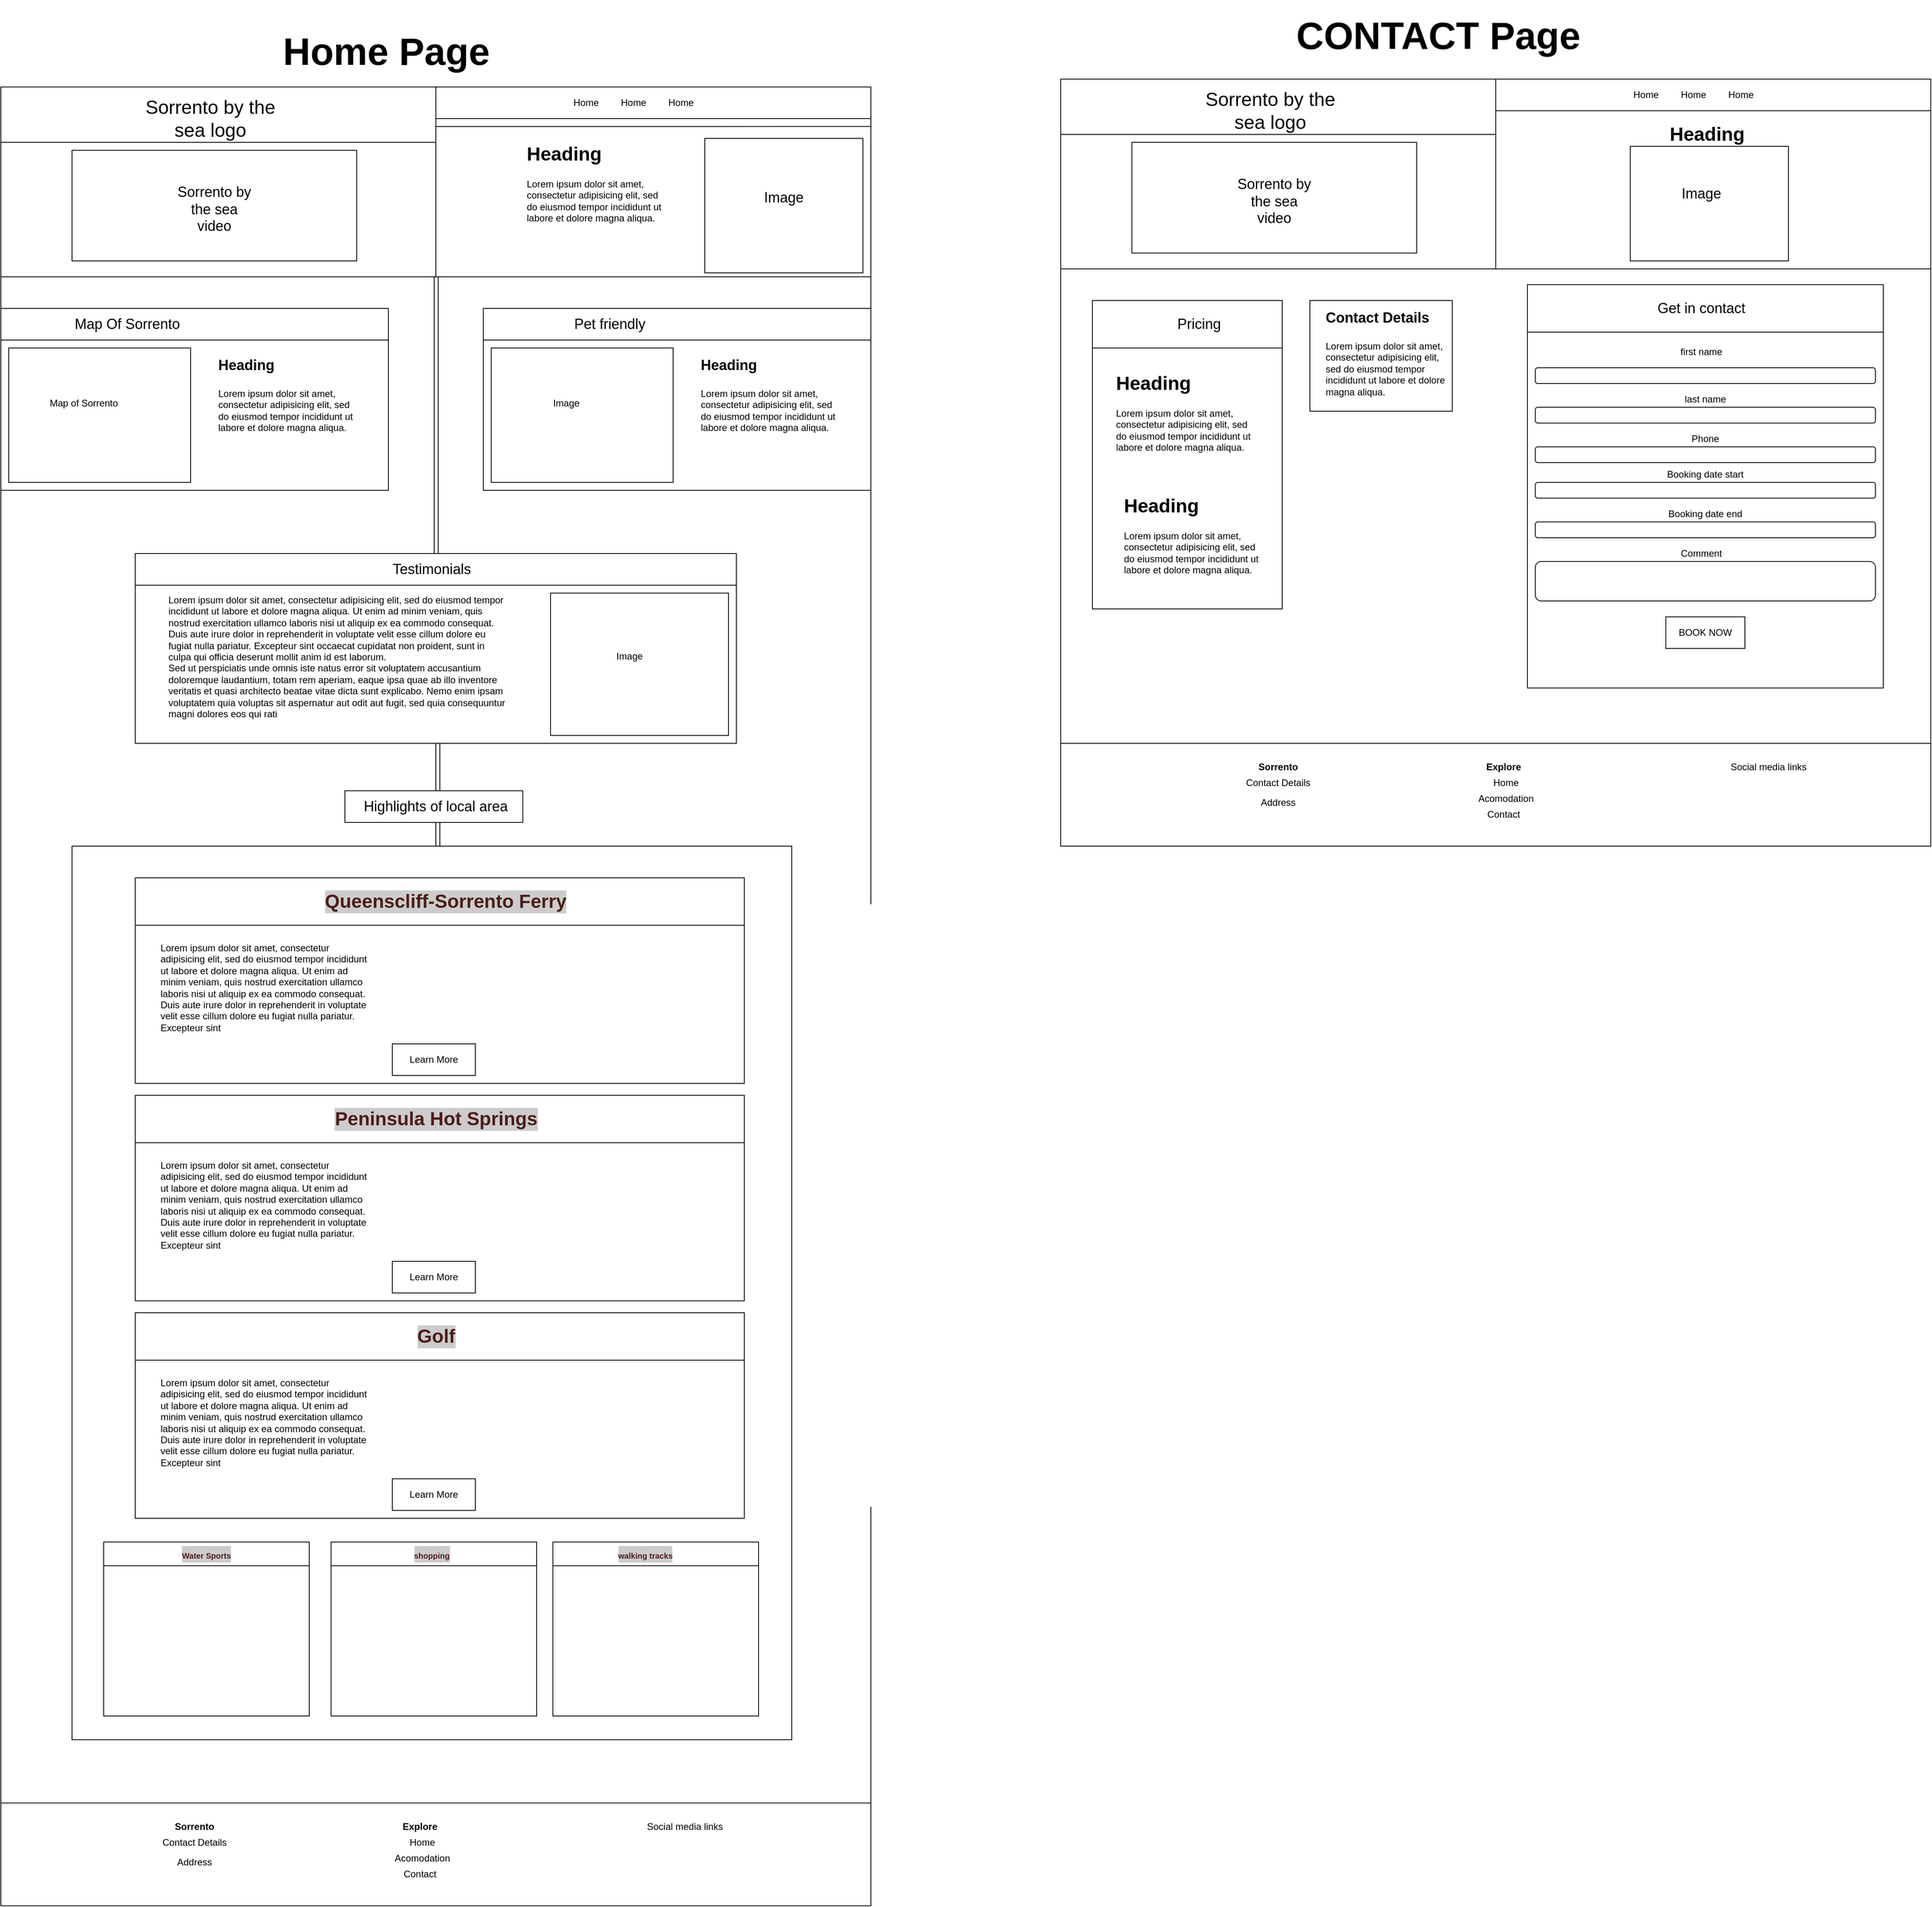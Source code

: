 <mxfile version="13.6.9" type="github">
  <diagram name="Page-1" id="03018318-947c-dd8e-b7a3-06fadd420f32">
    <mxGraphModel dx="1955" dy="1689" grid="1" gridSize="10" guides="1" tooltips="1" connect="1" arrows="1" fold="1" page="1" pageScale="1" pageWidth="1100" pageHeight="850" background="#ffffff" math="0" shadow="0">
      <root>
        <mxCell id="0" />
        <mxCell id="1" parent="0" />
        <mxCell id="rN2n2UMtnNxQBnkrzZtM-392" value="" style="rounded=0;whiteSpace=wrap;html=1;" vertex="1" parent="1">
          <mxGeometry x="1910" y="230" width="490" height="430" as="geometry" />
        </mxCell>
        <mxCell id="rN2n2UMtnNxQBnkrzZtM-379" value="" style="rounded=0;whiteSpace=wrap;html=1;" vertex="1" parent="1">
          <mxGeometry x="558" y="1150" width="5" height="350" as="geometry" />
        </mxCell>
        <mxCell id="rN2n2UMtnNxQBnkrzZtM-97" value="" style="rounded=0;whiteSpace=wrap;html=1;" vertex="1" parent="1">
          <mxGeometry x="550" y="60" width="550" height="180" as="geometry" />
        </mxCell>
        <mxCell id="rN2n2UMtnNxQBnkrzZtM-83" value="" style="rounded=0;whiteSpace=wrap;html=1;" vertex="1" parent="1">
          <mxGeometry width="1100" height="2300" as="geometry" />
        </mxCell>
        <mxCell id="rN2n2UMtnNxQBnkrzZtM-52" value="" style="rounded=0;whiteSpace=wrap;html=1;" vertex="1" parent="1">
          <mxGeometry x="170" y="1000" width="770" height="60" as="geometry" />
        </mxCell>
        <mxCell id="rN2n2UMtnNxQBnkrzZtM-1" value="" style="rounded=0;whiteSpace=wrap;html=1;" vertex="1" parent="1">
          <mxGeometry width="550" height="240" as="geometry" />
        </mxCell>
        <mxCell id="rN2n2UMtnNxQBnkrzZtM-2" value="" style="rounded=0;whiteSpace=wrap;html=1;" vertex="1" parent="1">
          <mxGeometry x="550" width="550" height="240" as="geometry" />
        </mxCell>
        <mxCell id="rN2n2UMtnNxQBnkrzZtM-3" value="" style="rounded=0;whiteSpace=wrap;html=1;" vertex="1" parent="1">
          <mxGeometry width="550" height="70" as="geometry" />
        </mxCell>
        <mxCell id="rN2n2UMtnNxQBnkrzZtM-4" value="&lt;font style=&quot;font-size: 24px&quot;&gt;Sorrento by the sea logo&lt;/font&gt;" style="text;html=1;strokeColor=none;fillColor=none;align=center;verticalAlign=middle;whiteSpace=wrap;rounded=0;" vertex="1" parent="1">
          <mxGeometry x="160" y="30" width="210" height="20" as="geometry" />
        </mxCell>
        <mxCell id="rN2n2UMtnNxQBnkrzZtM-5" value="" style="rounded=0;whiteSpace=wrap;html=1;" vertex="1" parent="1">
          <mxGeometry x="90" y="80" width="360" height="140" as="geometry" />
        </mxCell>
        <mxCell id="rN2n2UMtnNxQBnkrzZtM-6" value="&lt;font style=&quot;font-size: 18px&quot;&gt;Sorrento by the sea video&lt;/font&gt;" style="text;html=1;strokeColor=none;fillColor=none;align=center;verticalAlign=middle;whiteSpace=wrap;rounded=0;" vertex="1" parent="1">
          <mxGeometry x="220" y="130" width="100" height="50" as="geometry" />
        </mxCell>
        <mxCell id="rN2n2UMtnNxQBnkrzZtM-7" value="" style="rounded=0;whiteSpace=wrap;html=1;" vertex="1" parent="1">
          <mxGeometry x="550" width="550" height="40" as="geometry" />
        </mxCell>
        <mxCell id="rN2n2UMtnNxQBnkrzZtM-8" value="Home" style="text;html=1;strokeColor=none;fillColor=none;align=center;verticalAlign=middle;whiteSpace=wrap;rounded=0;" vertex="1" parent="1">
          <mxGeometry x="720" y="10" width="40" height="20" as="geometry" />
        </mxCell>
        <mxCell id="rN2n2UMtnNxQBnkrzZtM-9" value="Home" style="text;html=1;strokeColor=none;fillColor=none;align=center;verticalAlign=middle;whiteSpace=wrap;rounded=0;" vertex="1" parent="1">
          <mxGeometry x="780" y="10" width="40" height="20" as="geometry" />
        </mxCell>
        <mxCell id="rN2n2UMtnNxQBnkrzZtM-10" value="Home" style="text;html=1;strokeColor=none;fillColor=none;align=center;verticalAlign=middle;whiteSpace=wrap;rounded=0;" vertex="1" parent="1">
          <mxGeometry x="840" y="10" width="40" height="20" as="geometry" />
        </mxCell>
        <mxCell id="rN2n2UMtnNxQBnkrzZtM-11" value="" style="rounded=0;whiteSpace=wrap;html=1;" vertex="1" parent="1">
          <mxGeometry x="890" y="65" width="200" height="170" as="geometry" />
        </mxCell>
        <mxCell id="rN2n2UMtnNxQBnkrzZtM-12" value="&lt;font style=&quot;font-size: 18px&quot;&gt;Image&lt;/font&gt;" style="text;html=1;strokeColor=none;fillColor=none;align=center;verticalAlign=middle;whiteSpace=wrap;rounded=0;" vertex="1" parent="1">
          <mxGeometry x="950" y="105" width="80" height="70" as="geometry" />
        </mxCell>
        <mxCell id="rN2n2UMtnNxQBnkrzZtM-13" value="&lt;h1&gt;Heading&lt;/h1&gt;&lt;p&gt;Lorem ipsum dolor sit amet, consectetur adipisicing elit, sed do eiusmod tempor incididunt ut labore et dolore magna aliqua.&lt;/p&gt;" style="text;html=1;strokeColor=none;fillColor=none;spacing=5;spacingTop=-20;whiteSpace=wrap;overflow=hidden;rounded=0;" vertex="1" parent="1">
          <mxGeometry x="660" y="65" width="190" height="120" as="geometry" />
        </mxCell>
        <mxCell id="rN2n2UMtnNxQBnkrzZtM-17" value="" style="rounded=0;whiteSpace=wrap;html=1;" vertex="1" parent="1">
          <mxGeometry x="550" y="760" width="5" height="350" as="geometry" />
        </mxCell>
        <mxCell id="rN2n2UMtnNxQBnkrzZtM-19" value="" style="rounded=0;whiteSpace=wrap;html=1;" vertex="1" parent="1">
          <mxGeometry y="280" width="490" height="230" as="geometry" />
        </mxCell>
        <mxCell id="rN2n2UMtnNxQBnkrzZtM-21" value="" style="rounded=0;whiteSpace=wrap;html=1;" vertex="1" parent="1">
          <mxGeometry y="280" width="490" height="40" as="geometry" />
        </mxCell>
        <mxCell id="rN2n2UMtnNxQBnkrzZtM-22" value="&lt;font style=&quot;font-size: 18px&quot;&gt;Map Of Sorrento&lt;/font&gt;" style="text;html=1;strokeColor=none;fillColor=none;align=center;verticalAlign=middle;whiteSpace=wrap;rounded=0;" vertex="1" parent="1">
          <mxGeometry x="70" y="285" width="180" height="30" as="geometry" />
        </mxCell>
        <mxCell id="rN2n2UMtnNxQBnkrzZtM-24" value="" style="rounded=0;whiteSpace=wrap;html=1;" vertex="1" parent="1">
          <mxGeometry x="10" y="330" width="230" height="170" as="geometry" />
        </mxCell>
        <mxCell id="rN2n2UMtnNxQBnkrzZtM-25" value="Map of Sorrento&lt;br&gt;" style="text;html=1;strokeColor=none;fillColor=none;align=center;verticalAlign=middle;whiteSpace=wrap;rounded=0;" vertex="1" parent="1">
          <mxGeometry x="50" y="370" width="110" height="60" as="geometry" />
        </mxCell>
        <mxCell id="rN2n2UMtnNxQBnkrzZtM-27" value="&lt;h1&gt;&lt;font style=&quot;font-size: 18px&quot;&gt;Heading&lt;/font&gt;&lt;/h1&gt;&lt;p&gt;Lorem ipsum dolor sit amet, consectetur adipisicing elit, sed do eiusmod tempor incididunt ut labore et dolore magna aliqua.&lt;/p&gt;" style="text;html=1;strokeColor=none;fillColor=none;spacing=5;spacingTop=-20;whiteSpace=wrap;overflow=hidden;rounded=0;" vertex="1" parent="1">
          <mxGeometry x="270" y="330" width="190" height="120" as="geometry" />
        </mxCell>
        <mxCell id="rN2n2UMtnNxQBnkrzZtM-32" value="" style="rounded=0;whiteSpace=wrap;html=1;" vertex="1" parent="1">
          <mxGeometry x="610" y="280" width="490" height="230" as="geometry" />
        </mxCell>
        <mxCell id="rN2n2UMtnNxQBnkrzZtM-33" value="" style="rounded=0;whiteSpace=wrap;html=1;" vertex="1" parent="1">
          <mxGeometry x="610" y="280" width="490" height="40" as="geometry" />
        </mxCell>
        <mxCell id="rN2n2UMtnNxQBnkrzZtM-34" value="&lt;font style=&quot;font-size: 18px&quot;&gt;Pet friendly&lt;/font&gt;" style="text;html=1;strokeColor=none;fillColor=none;align=center;verticalAlign=middle;whiteSpace=wrap;rounded=0;" vertex="1" parent="1">
          <mxGeometry x="680" y="285" width="180" height="30" as="geometry" />
        </mxCell>
        <mxCell id="rN2n2UMtnNxQBnkrzZtM-35" value="" style="rounded=0;whiteSpace=wrap;html=1;" vertex="1" parent="1">
          <mxGeometry x="620" y="330" width="230" height="170" as="geometry" />
        </mxCell>
        <mxCell id="rN2n2UMtnNxQBnkrzZtM-36" value="Image" style="text;html=1;strokeColor=none;fillColor=none;align=center;verticalAlign=middle;whiteSpace=wrap;rounded=0;" vertex="1" parent="1">
          <mxGeometry x="660" y="370" width="110" height="60" as="geometry" />
        </mxCell>
        <mxCell id="rN2n2UMtnNxQBnkrzZtM-37" value="&lt;h1&gt;&lt;font style=&quot;font-size: 18px&quot;&gt;Heading&lt;/font&gt;&lt;/h1&gt;&lt;p&gt;Lorem ipsum dolor sit amet, consectetur adipisicing elit, sed do eiusmod tempor incididunt ut labore et dolore magna aliqua.&lt;/p&gt;" style="text;html=1;strokeColor=none;fillColor=none;spacing=5;spacingTop=-20;whiteSpace=wrap;overflow=hidden;rounded=0;" vertex="1" parent="1">
          <mxGeometry x="880" y="330" width="190" height="120" as="geometry" />
        </mxCell>
        <mxCell id="rN2n2UMtnNxQBnkrzZtM-38" value="" style="rounded=0;whiteSpace=wrap;html=1;" vertex="1" parent="1">
          <mxGeometry x="170" y="590" width="760" height="240" as="geometry" />
        </mxCell>
        <mxCell id="rN2n2UMtnNxQBnkrzZtM-39" value="" style="rounded=0;whiteSpace=wrap;html=1;" vertex="1" parent="1">
          <mxGeometry x="695" y="640" width="225" height="180" as="geometry" />
        </mxCell>
        <mxCell id="rN2n2UMtnNxQBnkrzZtM-40" value="" style="rounded=0;whiteSpace=wrap;html=1;" vertex="1" parent="1">
          <mxGeometry x="170" y="590" width="760" height="40" as="geometry" />
        </mxCell>
        <mxCell id="rN2n2UMtnNxQBnkrzZtM-41" value="&lt;font style=&quot;font-size: 18px&quot;&gt;Testimonials&lt;/font&gt;" style="text;html=1;strokeColor=none;fillColor=none;align=center;verticalAlign=middle;whiteSpace=wrap;rounded=0;" vertex="1" parent="1">
          <mxGeometry x="470" y="600" width="150" height="20" as="geometry" />
        </mxCell>
        <mxCell id="rN2n2UMtnNxQBnkrzZtM-43" value="Lorem ipsum dolor sit amet, consectetur adipisicing elit, sed do eiusmod tempor incididunt ut labore et dolore magna aliqua. Ut enim ad minim veniam, quis nostrud exercitation ullamco laboris nisi ut aliquip ex ea commodo consequat. Duis aute irure dolor in reprehenderit in voluptate velit esse cillum dolore eu fugiat nulla pariatur. Excepteur sint occaecat cupidatat non proident, sunt in culpa qui officia deserunt mollit anim id est laborum.&lt;br&gt;Sed ut perspiciatis unde omnis iste natus error sit voluptatem accusantium doloremque laudantium, totam rem aperiam, eaque ipsa quae ab illo inventore veritatis et quasi architecto beatae vitae dicta sunt explicabo. Nemo enim ipsam voluptatem quia voluptas sit aspernatur aut odit aut fugit, sed quia consequuntur magni dolores eos qui rati" style="text;spacingTop=-5;whiteSpace=wrap;html=1;align=left;fontSize=12;fontFamily=Helvetica;fillColor=none;strokeColor=none;" vertex="1" parent="1">
          <mxGeometry x="210" y="640" width="430" height="180" as="geometry" />
        </mxCell>
        <mxCell id="rN2n2UMtnNxQBnkrzZtM-45" value="Image" style="text;html=1;strokeColor=none;fillColor=none;align=center;verticalAlign=middle;whiteSpace=wrap;rounded=0;" vertex="1" parent="1">
          <mxGeometry x="740" y="690" width="110" height="60" as="geometry" />
        </mxCell>
        <mxCell id="rN2n2UMtnNxQBnkrzZtM-46" value="" style="rounded=0;whiteSpace=wrap;html=1;" vertex="1" parent="1">
          <mxGeometry x="435" y="890" width="225" height="40" as="geometry" />
        </mxCell>
        <mxCell id="rN2n2UMtnNxQBnkrzZtM-47" value="&lt;font style=&quot;font-size: 18px&quot;&gt;Highlights of local area&lt;/font&gt;" style="text;html=1;strokeColor=none;fillColor=none;align=center;verticalAlign=middle;whiteSpace=wrap;rounded=0;" vertex="1" parent="1">
          <mxGeometry x="420" y="900" width="260" height="20" as="geometry" />
        </mxCell>
        <mxCell id="rN2n2UMtnNxQBnkrzZtM-48" value="" style="rounded=0;whiteSpace=wrap;html=1;" vertex="1" parent="1">
          <mxGeometry x="90" y="960" width="910" height="1130" as="geometry" />
        </mxCell>
        <mxCell id="rN2n2UMtnNxQBnkrzZtM-49" value="" style="rounded=0;whiteSpace=wrap;html=1;" vertex="1" parent="1">
          <mxGeometry x="170" y="1000" width="770" height="260" as="geometry" />
        </mxCell>
        <mxCell id="rN2n2UMtnNxQBnkrzZtM-53" value="" style="rounded=0;whiteSpace=wrap;html=1;" vertex="1" parent="1">
          <mxGeometry x="170" y="1000" width="770" height="60" as="geometry" />
        </mxCell>
        <mxCell id="rN2n2UMtnNxQBnkrzZtM-50" value="&lt;h2 style=&quot;padding: 0px ; margin: 0px ; font-size: 24px ; color: rgb(77 , 29 , 24) ; background-color: rgba(0 , 0 , 0 , 0.2) ; font-family: &amp;#34;helvetica&amp;#34; , &amp;#34;calibri&amp;#34; , sans-serif&quot;&gt;Queenscliff-Sorrento Ferry&lt;/h2&gt;" style="text;html=1;strokeColor=none;fillColor=none;align=center;verticalAlign=middle;whiteSpace=wrap;rounded=0;" vertex="1" parent="1">
          <mxGeometry x="405" y="1020" width="315" height="20" as="geometry" />
        </mxCell>
        <mxCell id="rN2n2UMtnNxQBnkrzZtM-54" value="Lorem ipsum dolor sit amet, consectetur adipisicing elit, sed do eiusmod tempor incididunt ut labore et dolore magna aliqua. Ut enim ad minim veniam, quis nostrud exercitation ullamco laboris nisi ut aliquip ex ea commodo consequat. Duis aute irure dolor in reprehenderit in voluptate velit esse cillum dolore eu fugiat nulla pariatur. Excepteur sint" style="text;spacingTop=-5;whiteSpace=wrap;html=1;align=left;fontSize=12;fontFamily=Helvetica;fillColor=none;strokeColor=none;" vertex="1" parent="1">
          <mxGeometry x="200" y="1080" width="270" height="120" as="geometry" />
        </mxCell>
        <mxCell id="rN2n2UMtnNxQBnkrzZtM-56" value="" style="rounded=0;whiteSpace=wrap;html=1;" vertex="1" parent="1">
          <mxGeometry x="495" y="1210" width="105" height="40" as="geometry" />
        </mxCell>
        <mxCell id="rN2n2UMtnNxQBnkrzZtM-57" value="Learn More" style="text;html=1;strokeColor=none;fillColor=none;align=center;verticalAlign=middle;whiteSpace=wrap;rounded=0;" vertex="1" parent="1">
          <mxGeometry x="510" y="1220" width="75" height="20" as="geometry" />
        </mxCell>
        <mxCell id="rN2n2UMtnNxQBnkrzZtM-58" value="" style="rounded=0;whiteSpace=wrap;html=1;" vertex="1" parent="1">
          <mxGeometry x="170" y="1275" width="770" height="60" as="geometry" />
        </mxCell>
        <mxCell id="rN2n2UMtnNxQBnkrzZtM-59" value="" style="rounded=0;whiteSpace=wrap;html=1;" vertex="1" parent="1">
          <mxGeometry x="170" y="1275" width="770" height="260" as="geometry" />
        </mxCell>
        <mxCell id="rN2n2UMtnNxQBnkrzZtM-60" value="" style="rounded=0;whiteSpace=wrap;html=1;" vertex="1" parent="1">
          <mxGeometry x="170" y="1275" width="770" height="60" as="geometry" />
        </mxCell>
        <mxCell id="rN2n2UMtnNxQBnkrzZtM-61" value="&lt;h2 style=&quot;padding: 0px ; margin: 0px ; font-size: 24px ; color: rgb(77 , 29 , 24) ; background-color: rgba(0 , 0 , 0 , 0.2) ; font-family: &amp;#34;helvetica&amp;#34; , &amp;#34;calibri&amp;#34; , sans-serif&quot;&gt;Peninsula Hot Springs&lt;/h2&gt;" style="text;html=1;strokeColor=none;fillColor=none;align=center;verticalAlign=middle;whiteSpace=wrap;rounded=0;" vertex="1" parent="1">
          <mxGeometry x="403" y="1295" width="295" height="20" as="geometry" />
        </mxCell>
        <mxCell id="rN2n2UMtnNxQBnkrzZtM-62" value="Lorem ipsum dolor sit amet, consectetur adipisicing elit, sed do eiusmod tempor incididunt ut labore et dolore magna aliqua. Ut enim ad minim veniam, quis nostrud exercitation ullamco laboris nisi ut aliquip ex ea commodo consequat. Duis aute irure dolor in reprehenderit in voluptate velit esse cillum dolore eu fugiat nulla pariatur. Excepteur sint" style="text;spacingTop=-5;whiteSpace=wrap;html=1;align=left;fontSize=12;fontFamily=Helvetica;fillColor=none;strokeColor=none;" vertex="1" parent="1">
          <mxGeometry x="200" y="1355" width="270" height="120" as="geometry" />
        </mxCell>
        <mxCell id="rN2n2UMtnNxQBnkrzZtM-63" value="" style="rounded=0;whiteSpace=wrap;html=1;" vertex="1" parent="1">
          <mxGeometry x="495" y="1485" width="105" height="40" as="geometry" />
        </mxCell>
        <mxCell id="rN2n2UMtnNxQBnkrzZtM-64" value="Learn More" style="text;html=1;strokeColor=none;fillColor=none;align=center;verticalAlign=middle;whiteSpace=wrap;rounded=0;" vertex="1" parent="1">
          <mxGeometry x="510" y="1495" width="75" height="20" as="geometry" />
        </mxCell>
        <mxCell id="rN2n2UMtnNxQBnkrzZtM-65" value="" style="rounded=0;whiteSpace=wrap;html=1;" vertex="1" parent="1">
          <mxGeometry x="170" y="1550" width="770" height="60" as="geometry" />
        </mxCell>
        <mxCell id="rN2n2UMtnNxQBnkrzZtM-66" value="" style="rounded=0;whiteSpace=wrap;html=1;" vertex="1" parent="1">
          <mxGeometry x="170" y="1550" width="770" height="260" as="geometry" />
        </mxCell>
        <mxCell id="rN2n2UMtnNxQBnkrzZtM-67" value="" style="rounded=0;whiteSpace=wrap;html=1;" vertex="1" parent="1">
          <mxGeometry x="170" y="1550" width="770" height="60" as="geometry" />
        </mxCell>
        <mxCell id="rN2n2UMtnNxQBnkrzZtM-68" value="&lt;h2 style=&quot;padding: 0px ; margin: 0px ; font-size: 24px ; color: rgb(77 , 29 , 24) ; background-color: rgba(0 , 0 , 0 , 0.2) ; font-family: &amp;#34;helvetica&amp;#34; , &amp;#34;calibri&amp;#34; , sans-serif&quot;&gt;Golf&lt;/h2&gt;" style="text;html=1;strokeColor=none;fillColor=none;align=center;verticalAlign=middle;whiteSpace=wrap;rounded=0;" vertex="1" parent="1">
          <mxGeometry x="403" y="1570" width="295" height="20" as="geometry" />
        </mxCell>
        <mxCell id="rN2n2UMtnNxQBnkrzZtM-69" value="Lorem ipsum dolor sit amet, consectetur adipisicing elit, sed do eiusmod tempor incididunt ut labore et dolore magna aliqua. Ut enim ad minim veniam, quis nostrud exercitation ullamco laboris nisi ut aliquip ex ea commodo consequat. Duis aute irure dolor in reprehenderit in voluptate velit esse cillum dolore eu fugiat nulla pariatur. Excepteur sint" style="text;spacingTop=-5;whiteSpace=wrap;html=1;align=left;fontSize=12;fontFamily=Helvetica;fillColor=none;strokeColor=none;" vertex="1" parent="1">
          <mxGeometry x="200" y="1630" width="270" height="120" as="geometry" />
        </mxCell>
        <mxCell id="rN2n2UMtnNxQBnkrzZtM-70" value="" style="rounded=0;whiteSpace=wrap;html=1;" vertex="1" parent="1">
          <mxGeometry x="495" y="1760" width="105" height="40" as="geometry" />
        </mxCell>
        <mxCell id="rN2n2UMtnNxQBnkrzZtM-71" value="Learn More" style="text;html=1;strokeColor=none;fillColor=none;align=center;verticalAlign=middle;whiteSpace=wrap;rounded=0;" vertex="1" parent="1">
          <mxGeometry x="510" y="1770" width="75" height="20" as="geometry" />
        </mxCell>
        <mxCell id="rN2n2UMtnNxQBnkrzZtM-72" value="" style="rounded=0;whiteSpace=wrap;html=1;" vertex="1" parent="1">
          <mxGeometry x="130" y="1840" width="260" height="220" as="geometry" />
        </mxCell>
        <mxCell id="rN2n2UMtnNxQBnkrzZtM-73" value="" style="rounded=0;whiteSpace=wrap;html=1;" vertex="1" parent="1">
          <mxGeometry x="417.5" y="1840" width="260" height="220" as="geometry" />
        </mxCell>
        <mxCell id="rN2n2UMtnNxQBnkrzZtM-74" value="" style="rounded=0;whiteSpace=wrap;html=1;" vertex="1" parent="1">
          <mxGeometry x="698" y="1840" width="260" height="220" as="geometry" />
        </mxCell>
        <mxCell id="rN2n2UMtnNxQBnkrzZtM-75" value="" style="rounded=0;whiteSpace=wrap;html=1;" vertex="1" parent="1">
          <mxGeometry x="130" y="1840" width="260" height="30" as="geometry" />
        </mxCell>
        <mxCell id="rN2n2UMtnNxQBnkrzZtM-76" value="" style="rounded=0;whiteSpace=wrap;html=1;" vertex="1" parent="1">
          <mxGeometry x="417.5" y="1840" width="260" height="30" as="geometry" />
        </mxCell>
        <mxCell id="rN2n2UMtnNxQBnkrzZtM-77" value="" style="rounded=0;whiteSpace=wrap;html=1;" vertex="1" parent="1">
          <mxGeometry x="698" y="1840" width="260" height="30" as="geometry" />
        </mxCell>
        <mxCell id="rN2n2UMtnNxQBnkrzZtM-80" value="&lt;h2 style=&quot;padding: 0px ; margin: 0px ; color: rgb(77 , 29 , 24) ; background-color: rgba(0 , 0 , 0 , 0.2) ; font-family: &amp;#34;helvetica&amp;#34; , &amp;#34;calibri&amp;#34; , sans-serif&quot;&gt;&lt;font style=&quot;font-size: 10px&quot;&gt;Water Sports&lt;/font&gt;&lt;/h2&gt;" style="text;html=1;strokeColor=none;fillColor=none;align=center;verticalAlign=middle;whiteSpace=wrap;rounded=0;" vertex="1" parent="1">
          <mxGeometry x="215" y="1845" width="90" height="20" as="geometry" />
        </mxCell>
        <mxCell id="rN2n2UMtnNxQBnkrzZtM-81" value="&lt;h2 style=&quot;padding: 0px ; margin: 0px ; color: rgb(77 , 29 , 24) ; background-color: rgba(0 , 0 , 0 , 0.2) ; font-family: &amp;#34;helvetica&amp;#34; , &amp;#34;calibri&amp;#34; , sans-serif&quot;&gt;&lt;font style=&quot;font-size: 10px&quot;&gt;shopping&lt;/font&gt;&lt;/h2&gt;" style="text;html=1;strokeColor=none;fillColor=none;align=center;verticalAlign=middle;whiteSpace=wrap;rounded=0;" vertex="1" parent="1">
          <mxGeometry x="500" y="1845" width="90" height="20" as="geometry" />
        </mxCell>
        <mxCell id="rN2n2UMtnNxQBnkrzZtM-82" value="&lt;h2 style=&quot;padding: 0px ; margin: 0px ; color: rgb(77 , 29 , 24) ; background-color: rgba(0 , 0 , 0 , 0.2) ; font-family: &amp;#34;helvetica&amp;#34; , &amp;#34;calibri&amp;#34; , sans-serif&quot;&gt;&lt;font style=&quot;font-size: 10px&quot;&gt;walking tracks&lt;/font&gt;&lt;/h2&gt;" style="text;html=1;strokeColor=none;fillColor=none;align=center;verticalAlign=middle;whiteSpace=wrap;rounded=0;" vertex="1" parent="1">
          <mxGeometry x="770" y="1845" width="90" height="20" as="geometry" />
        </mxCell>
        <mxCell id="rN2n2UMtnNxQBnkrzZtM-84" value="" style="rounded=0;whiteSpace=wrap;html=1;" vertex="1" parent="1">
          <mxGeometry y="2170" width="1100" height="130" as="geometry" />
        </mxCell>
        <mxCell id="rN2n2UMtnNxQBnkrzZtM-87" value="&lt;b&gt;Sorrento&lt;/b&gt;" style="text;html=1;strokeColor=none;fillColor=none;align=center;verticalAlign=middle;whiteSpace=wrap;rounded=0;" vertex="1" parent="1">
          <mxGeometry x="225" y="2190" width="40" height="20" as="geometry" />
        </mxCell>
        <mxCell id="rN2n2UMtnNxQBnkrzZtM-88" value="Contact Details" style="text;html=1;strokeColor=none;fillColor=none;align=center;verticalAlign=middle;whiteSpace=wrap;rounded=0;" vertex="1" parent="1">
          <mxGeometry x="190" y="2210" width="110" height="20" as="geometry" />
        </mxCell>
        <mxCell id="rN2n2UMtnNxQBnkrzZtM-90" value="Address" style="text;html=1;strokeColor=none;fillColor=none;align=center;verticalAlign=middle;whiteSpace=wrap;rounded=0;" vertex="1" parent="1">
          <mxGeometry x="225" y="2235" width="40" height="20" as="geometry" />
        </mxCell>
        <mxCell id="rN2n2UMtnNxQBnkrzZtM-91" value="&lt;b&gt;Explore&lt;/b&gt;" style="text;html=1;strokeColor=none;fillColor=none;align=center;verticalAlign=middle;whiteSpace=wrap;rounded=0;" vertex="1" parent="1">
          <mxGeometry x="510" y="2190" width="40" height="20" as="geometry" />
        </mxCell>
        <mxCell id="rN2n2UMtnNxQBnkrzZtM-92" value="Home" style="text;html=1;strokeColor=none;fillColor=none;align=center;verticalAlign=middle;whiteSpace=wrap;rounded=0;" vertex="1" parent="1">
          <mxGeometry x="513" y="2210" width="40" height="20" as="geometry" />
        </mxCell>
        <mxCell id="rN2n2UMtnNxQBnkrzZtM-93" value="Acomodation" style="text;html=1;strokeColor=none;fillColor=none;align=center;verticalAlign=middle;whiteSpace=wrap;rounded=0;" vertex="1" parent="1">
          <mxGeometry x="488" y="2230" width="90" height="20" as="geometry" />
        </mxCell>
        <mxCell id="rN2n2UMtnNxQBnkrzZtM-94" value="Contact" style="text;html=1;strokeColor=none;fillColor=none;align=center;verticalAlign=middle;whiteSpace=wrap;rounded=0;" vertex="1" parent="1">
          <mxGeometry x="485" y="2250" width="90" height="20" as="geometry" />
        </mxCell>
        <mxCell id="rN2n2UMtnNxQBnkrzZtM-95" value="Social media links" style="text;html=1;strokeColor=none;fillColor=none;align=center;verticalAlign=middle;whiteSpace=wrap;rounded=0;" vertex="1" parent="1">
          <mxGeometry x="810" y="2190" width="110" height="20" as="geometry" />
        </mxCell>
        <mxCell id="rN2n2UMtnNxQBnkrzZtM-96" value="&lt;font style=&quot;font-size: 48px&quot;&gt;&lt;b&gt;Home Page&lt;/b&gt;&lt;/font&gt;" style="text;html=1;strokeColor=none;fillColor=none;align=center;verticalAlign=middle;whiteSpace=wrap;rounded=0;" vertex="1" parent="1">
          <mxGeometry x="250" y="-90" width="475" height="90" as="geometry" />
        </mxCell>
        <mxCell id="rN2n2UMtnNxQBnkrzZtM-98" value="" style="endArrow=none;html=1;entryX=1;entryY=0.208;entryDx=0;entryDy=0;entryPerimeter=0;" edge="1" parent="1" target="rN2n2UMtnNxQBnkrzZtM-2">
          <mxGeometry width="50" height="50" relative="1" as="geometry">
            <mxPoint x="550" y="50" as="sourcePoint" />
            <mxPoint x="600" as="targetPoint" />
          </mxGeometry>
        </mxCell>
        <mxCell id="rN2n2UMtnNxQBnkrzZtM-300" value="" style="rounded=0;whiteSpace=wrap;html=1;" vertex="1" parent="1">
          <mxGeometry x="1880" y="40" width="550" height="180" as="geometry" />
        </mxCell>
        <mxCell id="rN2n2UMtnNxQBnkrzZtM-301" value="" style="rounded=0;whiteSpace=wrap;html=1;" vertex="1" parent="1">
          <mxGeometry x="1340" y="-10" width="1100" height="970" as="geometry" />
        </mxCell>
        <mxCell id="rN2n2UMtnNxQBnkrzZtM-303" value="" style="rounded=0;whiteSpace=wrap;html=1;" vertex="1" parent="1">
          <mxGeometry x="1340" y="-10" width="550" height="240" as="geometry" />
        </mxCell>
        <mxCell id="rN2n2UMtnNxQBnkrzZtM-304" value="" style="rounded=0;whiteSpace=wrap;html=1;" vertex="1" parent="1">
          <mxGeometry x="1890" y="-10" width="550" height="240" as="geometry" />
        </mxCell>
        <mxCell id="rN2n2UMtnNxQBnkrzZtM-305" value="" style="rounded=0;whiteSpace=wrap;html=1;" vertex="1" parent="1">
          <mxGeometry x="1340" y="-10" width="550" height="70" as="geometry" />
        </mxCell>
        <mxCell id="rN2n2UMtnNxQBnkrzZtM-306" value="&lt;font style=&quot;font-size: 24px&quot;&gt;Sorrento by the sea logo&lt;/font&gt;" style="text;html=1;strokeColor=none;fillColor=none;align=center;verticalAlign=middle;whiteSpace=wrap;rounded=0;" vertex="1" parent="1">
          <mxGeometry x="1500" y="20" width="210" height="20" as="geometry" />
        </mxCell>
        <mxCell id="rN2n2UMtnNxQBnkrzZtM-307" value="" style="rounded=0;whiteSpace=wrap;html=1;" vertex="1" parent="1">
          <mxGeometry x="1430" y="70" width="360" height="140" as="geometry" />
        </mxCell>
        <mxCell id="rN2n2UMtnNxQBnkrzZtM-308" value="&lt;font style=&quot;font-size: 18px&quot;&gt;Sorrento by the sea video&lt;/font&gt;" style="text;html=1;strokeColor=none;fillColor=none;align=center;verticalAlign=middle;whiteSpace=wrap;rounded=0;" vertex="1" parent="1">
          <mxGeometry x="1560" y="120" width="100" height="50" as="geometry" />
        </mxCell>
        <mxCell id="rN2n2UMtnNxQBnkrzZtM-309" value="" style="rounded=0;whiteSpace=wrap;html=1;" vertex="1" parent="1">
          <mxGeometry x="1890" y="-10" width="550" height="40" as="geometry" />
        </mxCell>
        <mxCell id="rN2n2UMtnNxQBnkrzZtM-310" value="Home" style="text;html=1;strokeColor=none;fillColor=none;align=center;verticalAlign=middle;whiteSpace=wrap;rounded=0;" vertex="1" parent="1">
          <mxGeometry x="2060" width="40" height="20" as="geometry" />
        </mxCell>
        <mxCell id="rN2n2UMtnNxQBnkrzZtM-311" value="Home" style="text;html=1;strokeColor=none;fillColor=none;align=center;verticalAlign=middle;whiteSpace=wrap;rounded=0;" vertex="1" parent="1">
          <mxGeometry x="2120" width="40" height="20" as="geometry" />
        </mxCell>
        <mxCell id="rN2n2UMtnNxQBnkrzZtM-312" value="Home" style="text;html=1;strokeColor=none;fillColor=none;align=center;verticalAlign=middle;whiteSpace=wrap;rounded=0;" vertex="1" parent="1">
          <mxGeometry x="2180" width="40" height="20" as="geometry" />
        </mxCell>
        <mxCell id="rN2n2UMtnNxQBnkrzZtM-313" value="" style="rounded=0;whiteSpace=wrap;html=1;" vertex="1" parent="1">
          <mxGeometry x="2060" y="75" width="200" height="145" as="geometry" />
        </mxCell>
        <mxCell id="rN2n2UMtnNxQBnkrzZtM-314" value="&lt;font style=&quot;font-size: 18px&quot;&gt;Image&lt;/font&gt;" style="text;html=1;strokeColor=none;fillColor=none;align=center;verticalAlign=middle;whiteSpace=wrap;rounded=0;" vertex="1" parent="1">
          <mxGeometry x="2110" y="100" width="80" height="70" as="geometry" />
        </mxCell>
        <mxCell id="rN2n2UMtnNxQBnkrzZtM-315" value="&lt;h1&gt;Heading&lt;/h1&gt;&lt;p&gt;&lt;br&gt;&lt;/p&gt;" style="text;html=1;strokeColor=none;fillColor=none;spacing=5;spacingTop=-20;whiteSpace=wrap;overflow=hidden;rounded=0;" vertex="1" parent="1">
          <mxGeometry x="2105" y="40" width="190" height="35" as="geometry" />
        </mxCell>
        <mxCell id="rN2n2UMtnNxQBnkrzZtM-367" value="" style="rounded=0;whiteSpace=wrap;html=1;" vertex="1" parent="1">
          <mxGeometry x="1340" y="830" width="1100" height="130" as="geometry" />
        </mxCell>
        <mxCell id="rN2n2UMtnNxQBnkrzZtM-368" value="&lt;b&gt;Sorrento&lt;/b&gt;" style="text;html=1;strokeColor=none;fillColor=none;align=center;verticalAlign=middle;whiteSpace=wrap;rounded=0;" vertex="1" parent="1">
          <mxGeometry x="1595" y="850" width="40" height="20" as="geometry" />
        </mxCell>
        <mxCell id="rN2n2UMtnNxQBnkrzZtM-369" value="Contact Details" style="text;html=1;strokeColor=none;fillColor=none;align=center;verticalAlign=middle;whiteSpace=wrap;rounded=0;" vertex="1" parent="1">
          <mxGeometry x="1560" y="870" width="110" height="20" as="geometry" />
        </mxCell>
        <mxCell id="rN2n2UMtnNxQBnkrzZtM-370" value="Address" style="text;html=1;strokeColor=none;fillColor=none;align=center;verticalAlign=middle;whiteSpace=wrap;rounded=0;" vertex="1" parent="1">
          <mxGeometry x="1595" y="895" width="40" height="20" as="geometry" />
        </mxCell>
        <mxCell id="rN2n2UMtnNxQBnkrzZtM-371" value="&lt;b&gt;Explore&lt;/b&gt;" style="text;html=1;strokeColor=none;fillColor=none;align=center;verticalAlign=middle;whiteSpace=wrap;rounded=0;" vertex="1" parent="1">
          <mxGeometry x="1880" y="850" width="40" height="20" as="geometry" />
        </mxCell>
        <mxCell id="rN2n2UMtnNxQBnkrzZtM-372" value="Home" style="text;html=1;strokeColor=none;fillColor=none;align=center;verticalAlign=middle;whiteSpace=wrap;rounded=0;" vertex="1" parent="1">
          <mxGeometry x="1883" y="870" width="40" height="20" as="geometry" />
        </mxCell>
        <mxCell id="rN2n2UMtnNxQBnkrzZtM-373" value="Acomodation" style="text;html=1;strokeColor=none;fillColor=none;align=center;verticalAlign=middle;whiteSpace=wrap;rounded=0;" vertex="1" parent="1">
          <mxGeometry x="1858" y="890" width="90" height="20" as="geometry" />
        </mxCell>
        <mxCell id="rN2n2UMtnNxQBnkrzZtM-374" value="Contact" style="text;html=1;strokeColor=none;fillColor=none;align=center;verticalAlign=middle;whiteSpace=wrap;rounded=0;" vertex="1" parent="1">
          <mxGeometry x="1855" y="910" width="90" height="20" as="geometry" />
        </mxCell>
        <mxCell id="rN2n2UMtnNxQBnkrzZtM-375" value="Social media links" style="text;html=1;strokeColor=none;fillColor=none;align=center;verticalAlign=middle;whiteSpace=wrap;rounded=0;" vertex="1" parent="1">
          <mxGeometry x="2180" y="850" width="110" height="20" as="geometry" />
        </mxCell>
        <mxCell id="rN2n2UMtnNxQBnkrzZtM-376" value="&lt;font style=&quot;font-size: 48px&quot;&gt;&lt;b&gt;CONTACT Page&lt;/b&gt;&lt;/font&gt;" style="text;html=1;strokeColor=none;fillColor=none;align=center;verticalAlign=middle;whiteSpace=wrap;rounded=0;" vertex="1" parent="1">
          <mxGeometry x="1580" y="-110" width="475" height="90" as="geometry" />
        </mxCell>
        <mxCell id="rN2n2UMtnNxQBnkrzZtM-378" value="" style="rounded=0;whiteSpace=wrap;html=1;" vertex="1" parent="1">
          <mxGeometry x="548" y="240" width="5" height="350" as="geometry" />
        </mxCell>
        <mxCell id="rN2n2UMtnNxQBnkrzZtM-380" value="" style="rounded=0;whiteSpace=wrap;html=1;" vertex="1" parent="1">
          <mxGeometry x="1380" y="270" width="240" height="390" as="geometry" />
        </mxCell>
        <mxCell id="rN2n2UMtnNxQBnkrzZtM-382" value="" style="rounded=0;whiteSpace=wrap;html=1;" vertex="1" parent="1">
          <mxGeometry x="1380" y="270" width="240" height="60" as="geometry" />
        </mxCell>
        <mxCell id="rN2n2UMtnNxQBnkrzZtM-383" value="&lt;font style=&quot;font-size: 18px&quot;&gt;Pricing&lt;/font&gt;" style="text;html=1;strokeColor=none;fillColor=none;align=center;verticalAlign=middle;whiteSpace=wrap;rounded=0;" vertex="1" parent="1">
          <mxGeometry x="1480" y="290" width="70" height="20" as="geometry" />
        </mxCell>
        <mxCell id="rN2n2UMtnNxQBnkrzZtM-384" value="&lt;h1&gt;Heading&lt;/h1&gt;&lt;p&gt;Lorem ipsum dolor sit amet, consectetur adipisicing elit, sed do eiusmod tempor incididunt ut labore et dolore magna aliqua.&lt;/p&gt;" style="text;html=1;strokeColor=none;fillColor=none;spacing=5;spacingTop=-20;whiteSpace=wrap;overflow=hidden;rounded=0;" vertex="1" parent="1">
          <mxGeometry x="1405" y="355" width="190" height="120" as="geometry" />
        </mxCell>
        <mxCell id="rN2n2UMtnNxQBnkrzZtM-385" value="&lt;h1&gt;Heading&lt;/h1&gt;&lt;p&gt;Lorem ipsum dolor sit amet, consectetur adipisicing elit, sed do eiusmod tempor incididunt ut labore et dolore magna aliqua.&lt;/p&gt;" style="text;html=1;strokeColor=none;fillColor=none;spacing=5;spacingTop=-20;whiteSpace=wrap;overflow=hidden;rounded=0;" vertex="1" parent="1">
          <mxGeometry x="1415" y="510" width="190" height="120" as="geometry" />
        </mxCell>
        <mxCell id="rN2n2UMtnNxQBnkrzZtM-386" value="" style="rounded=0;whiteSpace=wrap;html=1;" vertex="1" parent="1">
          <mxGeometry x="1655" y="270" width="180" height="140" as="geometry" />
        </mxCell>
        <mxCell id="rN2n2UMtnNxQBnkrzZtM-388" value="&lt;h1&gt;&lt;font style=&quot;font-size: 18px&quot;&gt;Contact Details&lt;/font&gt;&lt;/h1&gt;&lt;p&gt;Lorem ipsum dolor sit amet, consectetur adipisicing elit, sed do eiusmod tempor incididunt ut labore et dolore magna aliqua.&lt;/p&gt;" style="text;html=1;strokeColor=none;fillColor=none;spacing=5;spacingTop=-20;whiteSpace=wrap;overflow=hidden;rounded=0;" vertex="1" parent="1">
          <mxGeometry x="1670" y="270" width="170" height="130" as="geometry" />
        </mxCell>
        <mxCell id="rN2n2UMtnNxQBnkrzZtM-393" value="" style="rounded=0;whiteSpace=wrap;html=1;" vertex="1" parent="1">
          <mxGeometry x="1930" y="250" width="450" height="510" as="geometry" />
        </mxCell>
        <mxCell id="rN2n2UMtnNxQBnkrzZtM-395" value="" style="rounded=0;whiteSpace=wrap;html=1;" vertex="1" parent="1">
          <mxGeometry x="1930" y="250" width="450" height="60" as="geometry" />
        </mxCell>
        <mxCell id="rN2n2UMtnNxQBnkrzZtM-391" value="&lt;font style=&quot;font-size: 18px&quot;&gt;Get in contact&lt;/font&gt;" style="text;html=1;strokeColor=none;fillColor=none;align=center;verticalAlign=middle;whiteSpace=wrap;rounded=0;" vertex="1" parent="1">
          <mxGeometry x="2080" y="270" width="140" height="20" as="geometry" />
        </mxCell>
        <mxCell id="rN2n2UMtnNxQBnkrzZtM-396" value="first name" style="text;html=1;strokeColor=none;fillColor=none;align=center;verticalAlign=middle;whiteSpace=wrap;rounded=0;" vertex="1" parent="1">
          <mxGeometry x="2115" y="325" width="70" height="20" as="geometry" />
        </mxCell>
        <mxCell id="rN2n2UMtnNxQBnkrzZtM-397" value="" style="rounded=1;whiteSpace=wrap;html=1;" vertex="1" parent="1">
          <mxGeometry x="1940" y="355" width="430" height="20" as="geometry" />
        </mxCell>
        <mxCell id="rN2n2UMtnNxQBnkrzZtM-398" value="last name" style="text;html=1;strokeColor=none;fillColor=none;align=center;verticalAlign=middle;whiteSpace=wrap;rounded=0;" vertex="1" parent="1">
          <mxGeometry x="2120" y="385" width="70" height="20" as="geometry" />
        </mxCell>
        <mxCell id="rN2n2UMtnNxQBnkrzZtM-399" value="" style="rounded=1;whiteSpace=wrap;html=1;" vertex="1" parent="1">
          <mxGeometry x="1940" y="405" width="430" height="20" as="geometry" />
        </mxCell>
        <mxCell id="rN2n2UMtnNxQBnkrzZtM-400" value="Phone" style="text;html=1;strokeColor=none;fillColor=none;align=center;verticalAlign=middle;whiteSpace=wrap;rounded=0;" vertex="1" parent="1">
          <mxGeometry x="2120" y="435" width="70" height="20" as="geometry" />
        </mxCell>
        <mxCell id="rN2n2UMtnNxQBnkrzZtM-401" value="" style="rounded=1;whiteSpace=wrap;html=1;" vertex="1" parent="1">
          <mxGeometry x="1940" y="455" width="430" height="20" as="geometry" />
        </mxCell>
        <mxCell id="rN2n2UMtnNxQBnkrzZtM-402" value="Booking date start" style="text;html=1;strokeColor=none;fillColor=none;align=center;verticalAlign=middle;whiteSpace=wrap;rounded=0;" vertex="1" parent="1">
          <mxGeometry x="2100" y="480" width="110" height="20" as="geometry" />
        </mxCell>
        <mxCell id="rN2n2UMtnNxQBnkrzZtM-403" value="" style="rounded=1;whiteSpace=wrap;html=1;" vertex="1" parent="1">
          <mxGeometry x="1940" y="500" width="430" height="20" as="geometry" />
        </mxCell>
        <mxCell id="rN2n2UMtnNxQBnkrzZtM-404" value="Booking date end" style="text;html=1;strokeColor=none;fillColor=none;align=center;verticalAlign=middle;whiteSpace=wrap;rounded=0;" vertex="1" parent="1">
          <mxGeometry x="2100" y="530" width="110" height="20" as="geometry" />
        </mxCell>
        <mxCell id="rN2n2UMtnNxQBnkrzZtM-405" value="" style="rounded=1;whiteSpace=wrap;html=1;" vertex="1" parent="1">
          <mxGeometry x="1940" y="550" width="430" height="20" as="geometry" />
        </mxCell>
        <mxCell id="rN2n2UMtnNxQBnkrzZtM-406" value="Comment" style="text;html=1;strokeColor=none;fillColor=none;align=center;verticalAlign=middle;whiteSpace=wrap;rounded=0;" vertex="1" parent="1">
          <mxGeometry x="2095" y="580" width="110" height="20" as="geometry" />
        </mxCell>
        <mxCell id="rN2n2UMtnNxQBnkrzZtM-407" value="" style="rounded=1;whiteSpace=wrap;html=1;" vertex="1" parent="1">
          <mxGeometry x="1940" y="600" width="430" height="50" as="geometry" />
        </mxCell>
        <mxCell id="rN2n2UMtnNxQBnkrzZtM-408" value="" style="rounded=0;whiteSpace=wrap;html=1;" vertex="1" parent="1">
          <mxGeometry x="2105" y="670" width="100" height="40" as="geometry" />
        </mxCell>
        <mxCell id="rN2n2UMtnNxQBnkrzZtM-409" value="BOOK NOW" style="text;html=1;strokeColor=none;fillColor=none;align=center;verticalAlign=middle;whiteSpace=wrap;rounded=0;" vertex="1" parent="1">
          <mxGeometry x="2120" y="680" width="70" height="20" as="geometry" />
        </mxCell>
      </root>
    </mxGraphModel>
  </diagram>
</mxfile>
